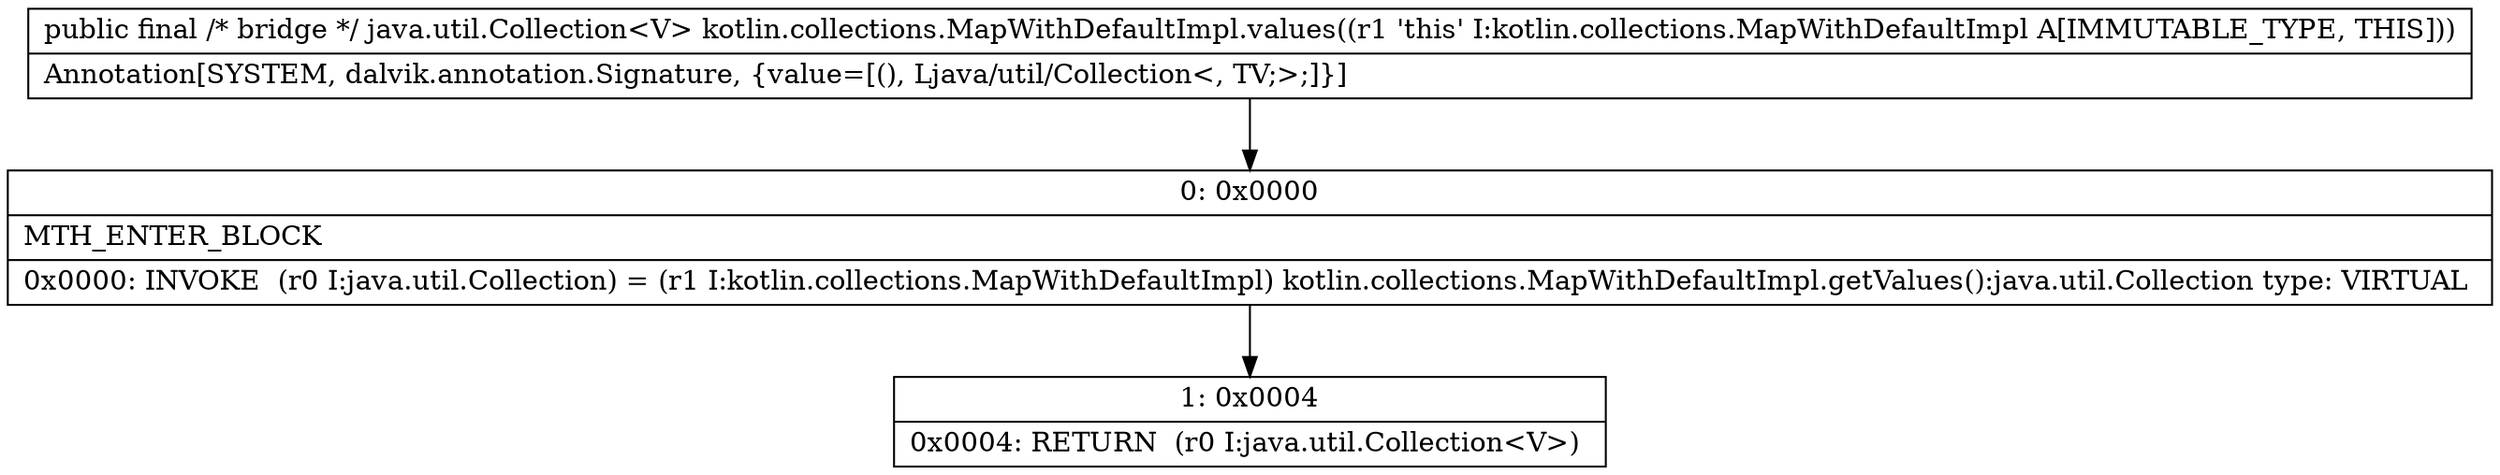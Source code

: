 digraph "CFG forkotlin.collections.MapWithDefaultImpl.values()Ljava\/util\/Collection;" {
Node_0 [shape=record,label="{0\:\ 0x0000|MTH_ENTER_BLOCK\l|0x0000: INVOKE  (r0 I:java.util.Collection) = (r1 I:kotlin.collections.MapWithDefaultImpl) kotlin.collections.MapWithDefaultImpl.getValues():java.util.Collection type: VIRTUAL \l}"];
Node_1 [shape=record,label="{1\:\ 0x0004|0x0004: RETURN  (r0 I:java.util.Collection\<V\>) \l}"];
MethodNode[shape=record,label="{public final \/* bridge *\/ java.util.Collection\<V\> kotlin.collections.MapWithDefaultImpl.values((r1 'this' I:kotlin.collections.MapWithDefaultImpl A[IMMUTABLE_TYPE, THIS]))  | Annotation[SYSTEM, dalvik.annotation.Signature, \{value=[(), Ljava\/util\/Collection\<, TV;\>;]\}]\l}"];
MethodNode -> Node_0;
Node_0 -> Node_1;
}

